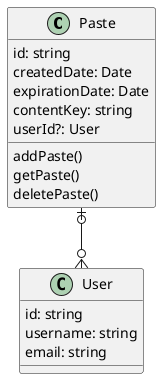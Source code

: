 @startuml
Paste |o--o{ User
class Paste {
  id: string
  createdDate: Date
  expirationDate: Date
  contentKey: string
  userId?: User

  addPaste()
  getPaste()
  deletePaste()
}

class User {
  id: string
  username: string
  email: string
}

@enduml
